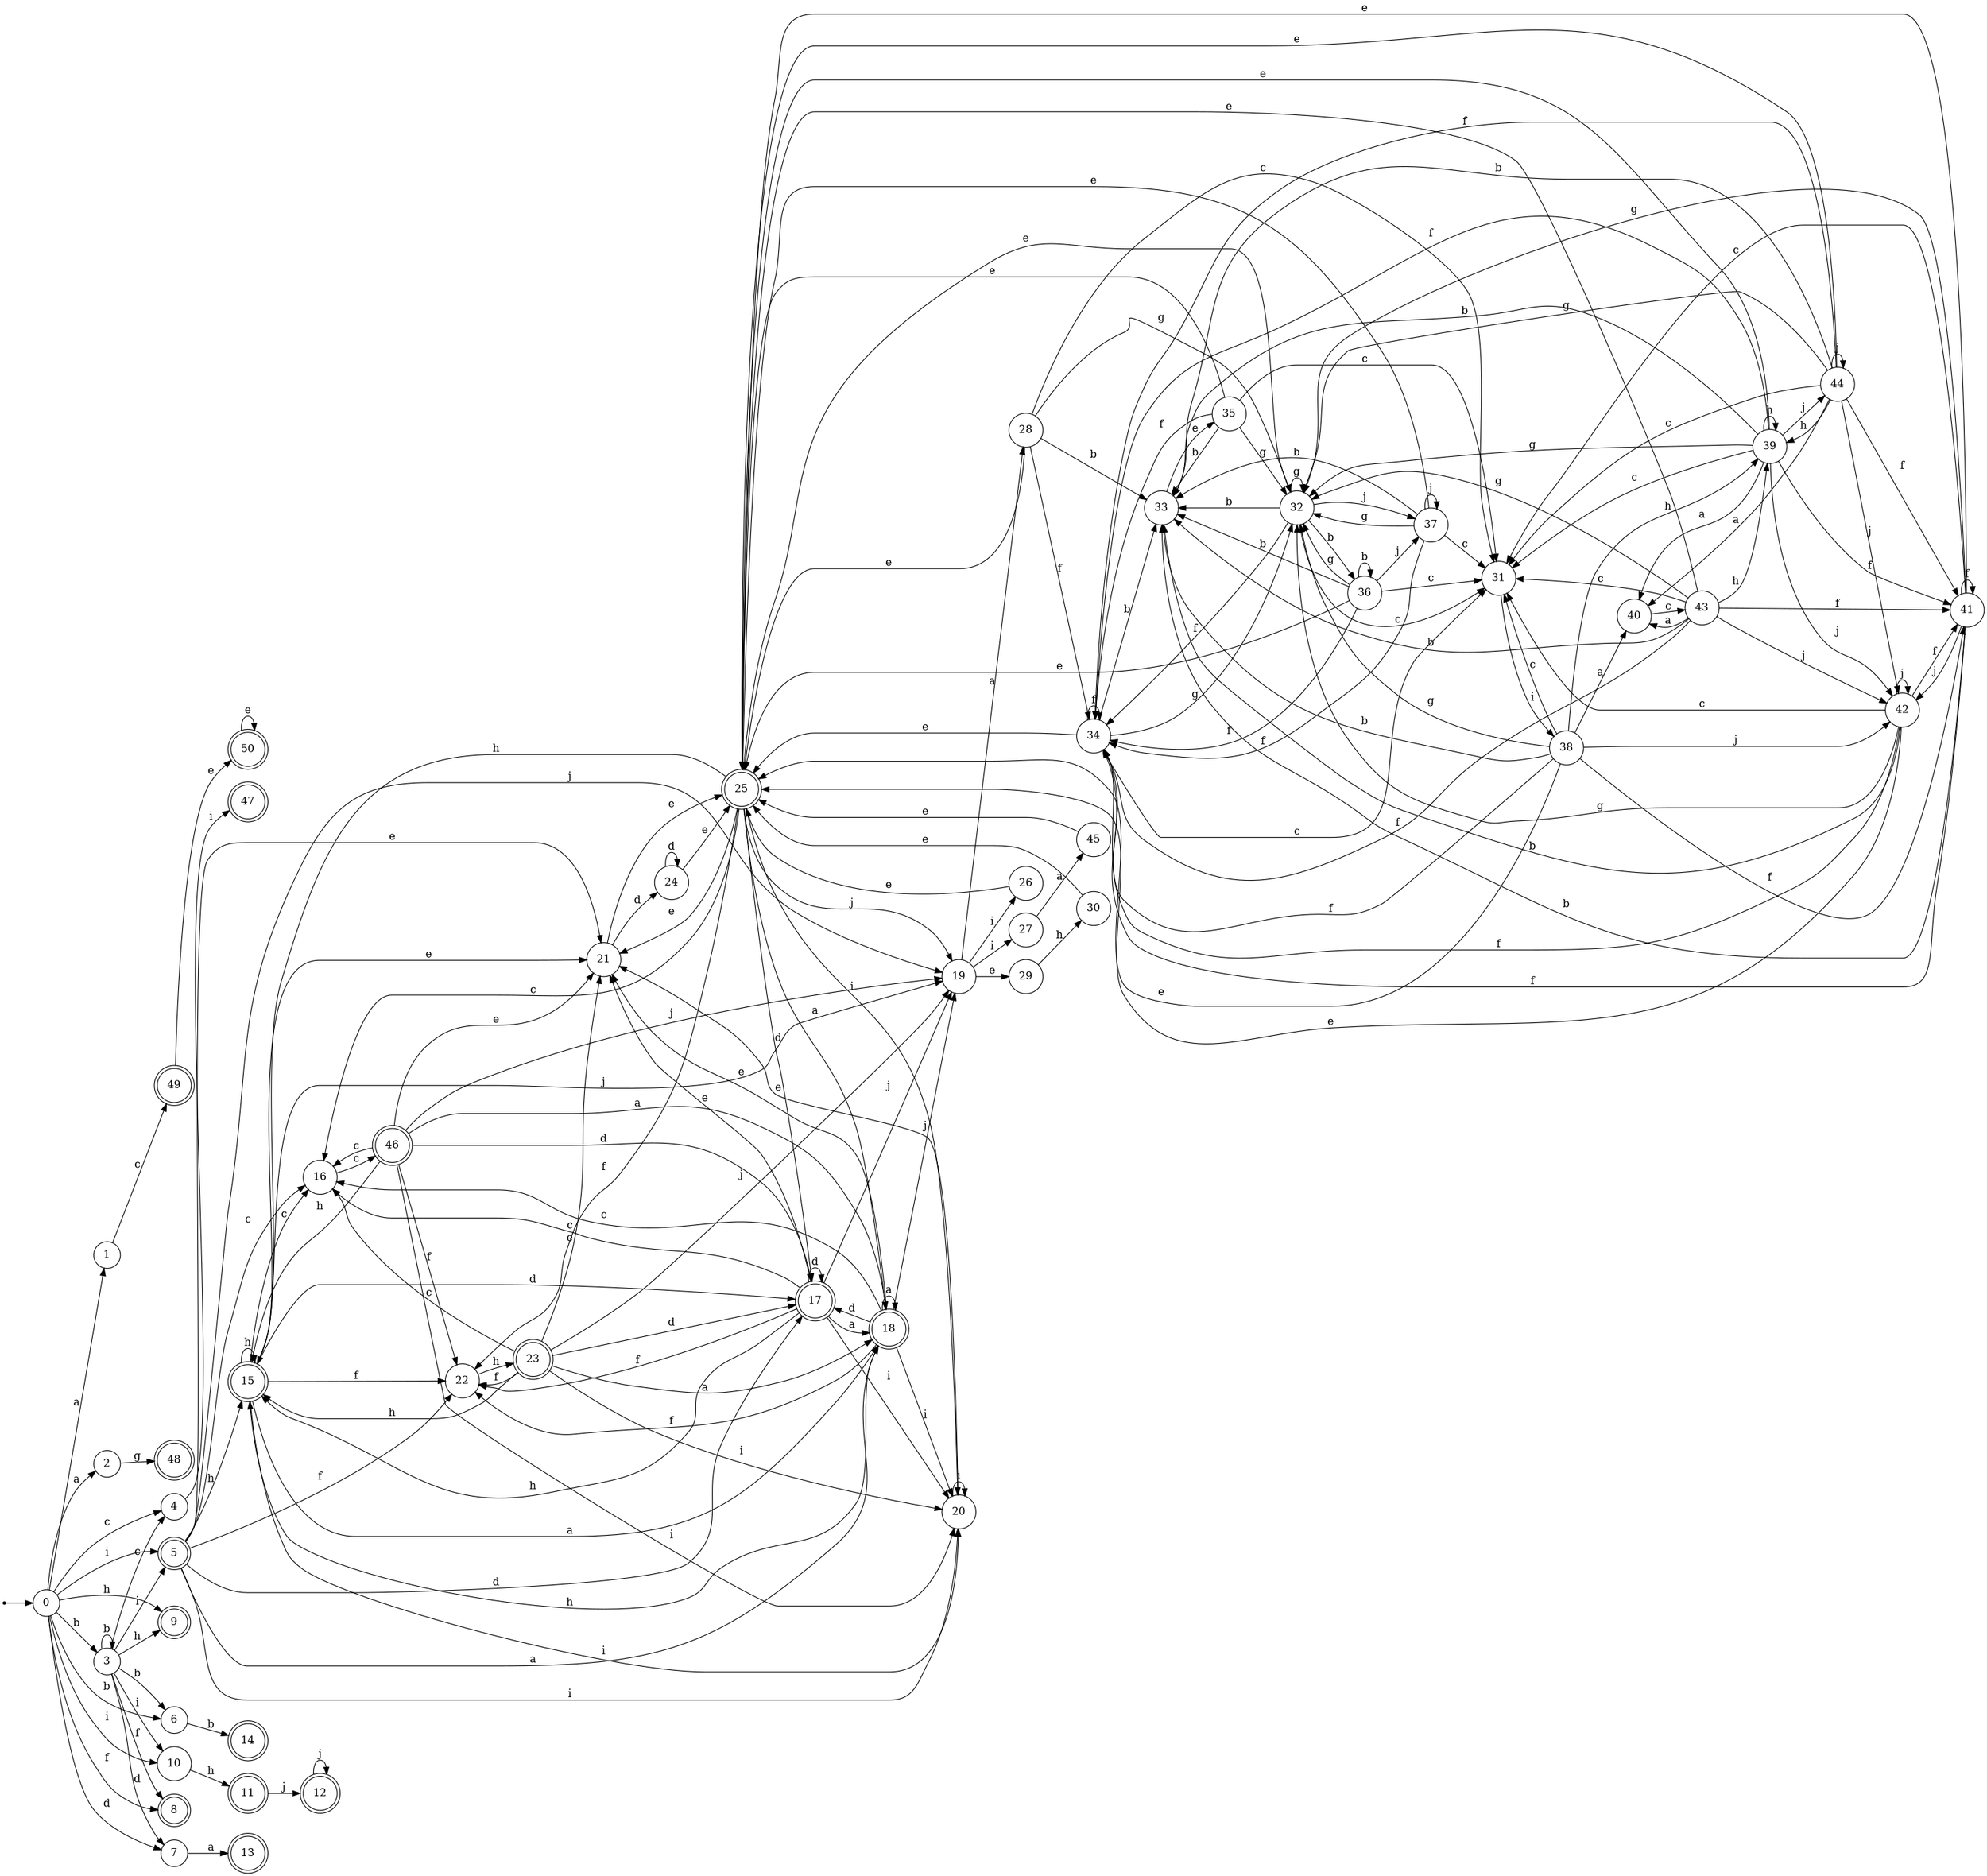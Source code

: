 digraph finite_state_machine {
rankdir=LR;
size="20,20";
node [shape = point]; "dummy0"
node [shape = circle]; "0";
"dummy0" -> "0";
node [shape = circle]; "1";
node [shape = circle]; "2";
node [shape = circle]; "3";
node [shape = circle]; "4";
node [shape = doublecircle]; "5";node [shape = circle]; "6";
node [shape = circle]; "7";
node [shape = doublecircle]; "8";node [shape = doublecircle]; "9";node [shape = circle]; "10";
node [shape = doublecircle]; "11";node [shape = doublecircle]; "12";node [shape = doublecircle]; "13";node [shape = doublecircle]; "14";node [shape = doublecircle]; "15";node [shape = circle]; "16";
node [shape = doublecircle]; "17";node [shape = doublecircle]; "18";node [shape = circle]; "19";
node [shape = circle]; "20";
node [shape = circle]; "21";
node [shape = circle]; "22";
node [shape = doublecircle]; "23";node [shape = circle]; "24";
node [shape = doublecircle]; "25";node [shape = circle]; "26";
node [shape = circle]; "27";
node [shape = circle]; "28";
node [shape = circle]; "29";
node [shape = circle]; "30";
node [shape = circle]; "31";
node [shape = circle]; "32";
node [shape = circle]; "33";
node [shape = circle]; "34";
node [shape = circle]; "35";
node [shape = circle]; "36";
node [shape = circle]; "37";
node [shape = circle]; "38";
node [shape = circle]; "39";
node [shape = circle]; "40";
node [shape = circle]; "41";
node [shape = circle]; "42";
node [shape = circle]; "43";
node [shape = circle]; "44";
node [shape = circle]; "45";
node [shape = doublecircle]; "46";node [shape = doublecircle]; "47";node [shape = doublecircle]; "48";node [shape = doublecircle]; "49";node [shape = doublecircle]; "50";"0" -> "1" [label = "a"];
 "0" -> "2" [label = "a"];
 "0" -> "3" [label = "b"];
 "0" -> "6" [label = "b"];
 "0" -> "4" [label = "c"];
 "0" -> "10" [label = "i"];
 "0" -> "5" [label = "i"];
 "0" -> "7" [label = "d"];
 "0" -> "8" [label = "f"];
 "0" -> "9" [label = "h"];
 "10" -> "11" [label = "h"];
 "11" -> "12" [label = "j"];
 "12" -> "12" [label = "j"];
 "7" -> "13" [label = "a"];
 "6" -> "14" [label = "b"];
 "5" -> "15" [label = "h"];
 "5" -> "16" [label = "c"];
 "5" -> "17" [label = "d"];
 "5" -> "18" [label = "a"];
 "5" -> "19" [label = "j"];
 "5" -> "20" [label = "i"];
 "5" -> "21" [label = "e"];
 "5" -> "22" [label = "f"];
 "22" -> "23" [label = "h"];
 "23" -> "22" [label = "f"];
 "23" -> "15" [label = "h"];
 "23" -> "16" [label = "c"];
 "23" -> "17" [label = "d"];
 "23" -> "18" [label = "a"];
 "23" -> "19" [label = "j"];
 "23" -> "20" [label = "i"];
 "23" -> "21" [label = "e"];
 "21" -> "24" [label = "d"];
 "21" -> "25" [label = "e"];
 "25" -> "19" [label = "j"];
 "25" -> "20" [label = "i"];
 "25" -> "21" [label = "e"];
 "25" -> "15" [label = "h"];
 "25" -> "16" [label = "c"];
 "25" -> "17" [label = "d"];
 "25" -> "18" [label = "a"];
 "25" -> "22" [label = "f"];
 "24" -> "24" [label = "d"];
 "24" -> "25" [label = "e"];
 "20" -> "20" [label = "i"];
 "20" -> "21" [label = "e"];
 "19" -> "26" [label = "i"];
 "19" -> "27" [label = "i"];
 "19" -> "28" [label = "a"];
 "19" -> "29" [label = "e"];
 "29" -> "30" [label = "h"];
 "30" -> "25" [label = "e"];
 "28" -> "31" [label = "c"];
 "28" -> "32" [label = "g"];
 "28" -> "33" [label = "b"];
 "28" -> "34" [label = "f"];
 "28" -> "25" [label = "e"];
 "34" -> "34" [label = "f"];
 "34" -> "31" [label = "c"];
 "34" -> "32" [label = "g"];
 "34" -> "33" [label = "b"];
 "34" -> "25" [label = "e"];
 "33" -> "35" [label = "e"];
 "35" -> "33" [label = "b"];
 "35" -> "31" [label = "c"];
 "35" -> "32" [label = "g"];
 "35" -> "34" [label = "f"];
 "35" -> "25" [label = "e"];
 "32" -> "32" [label = "g"];
 "32" -> "33" [label = "b"];
 "32" -> "36" [label = "b"];
 "32" -> "37" [label = "j"];
 "32" -> "31" [label = "c"];
 "32" -> "34" [label = "f"];
 "32" -> "25" [label = "e"];
 "37" -> "37" [label = "j"];
 "37" -> "32" [label = "g"];
 "37" -> "31" [label = "c"];
 "37" -> "33" [label = "b"];
 "37" -> "34" [label = "f"];
 "37" -> "25" [label = "e"];
 "36" -> "33" [label = "b"];
 "36" -> "36" [label = "b"];
 "36" -> "32" [label = "g"];
 "36" -> "37" [label = "j"];
 "36" -> "31" [label = "c"];
 "36" -> "34" [label = "f"];
 "36" -> "25" [label = "e"];
 "31" -> "38" [label = "i"];
 "38" -> "31" [label = "c"];
 "38" -> "39" [label = "h"];
 "38" -> "40" [label = "a"];
 "38" -> "41" [label = "f"];
 "38" -> "34" [label = "f"];
 "38" -> "42" [label = "j"];
 "38" -> "32" [label = "g"];
 "38" -> "33" [label = "b"];
 "38" -> "25" [label = "e"];
 "42" -> "42" [label = "j"];
 "42" -> "41" [label = "f"];
 "42" -> "34" [label = "f"];
 "42" -> "31" [label = "c"];
 "42" -> "32" [label = "g"];
 "42" -> "33" [label = "b"];
 "42" -> "25" [label = "e"];
 "41" -> "41" [label = "f"];
 "41" -> "34" [label = "f"];
 "41" -> "42" [label = "j"];
 "41" -> "31" [label = "c"];
 "41" -> "32" [label = "g"];
 "41" -> "33" [label = "b"];
 "41" -> "25" [label = "e"];
 "40" -> "43" [label = "c"];
 "43" -> "40" [label = "a"];
 "43" -> "39" [label = "h"];
 "43" -> "31" [label = "c"];
 "43" -> "41" [label = "f"];
 "43" -> "34" [label = "f"];
 "43" -> "42" [label = "j"];
 "43" -> "32" [label = "g"];
 "43" -> "33" [label = "b"];
 "43" -> "25" [label = "e"];
 "39" -> "39" [label = "h"];
 "39" -> "42" [label = "j"];
 "39" -> "44" [label = "j"];
 "39" -> "40" [label = "a"];
 "39" -> "31" [label = "c"];
 "39" -> "41" [label = "f"];
 "39" -> "34" [label = "f"];
 "39" -> "32" [label = "g"];
 "39" -> "33" [label = "b"];
 "39" -> "25" [label = "e"];
 "44" -> "42" [label = "j"];
 "44" -> "44" [label = "j"];
 "44" -> "39" [label = "h"];
 "44" -> "40" [label = "a"];
 "44" -> "31" [label = "c"];
 "44" -> "41" [label = "f"];
 "44" -> "34" [label = "f"];
 "44" -> "32" [label = "g"];
 "44" -> "33" [label = "b"];
 "44" -> "25" [label = "e"];
 "27" -> "45" [label = "a"];
 "45" -> "25" [label = "e"];
 "26" -> "25" [label = "e"];
 "18" -> "18" [label = "a"];
 "18" -> "15" [label = "h"];
 "18" -> "16" [label = "c"];
 "18" -> "17" [label = "d"];
 "18" -> "19" [label = "j"];
 "18" -> "20" [label = "i"];
 "18" -> "21" [label = "e"];
 "18" -> "22" [label = "f"];
 "17" -> "17" [label = "d"];
 "17" -> "15" [label = "h"];
 "17" -> "16" [label = "c"];
 "17" -> "18" [label = "a"];
 "17" -> "19" [label = "j"];
 "17" -> "20" [label = "i"];
 "17" -> "21" [label = "e"];
 "17" -> "22" [label = "f"];
 "16" -> "46" [label = "c"];
 "46" -> "16" [label = "c"];
 "46" -> "15" [label = "h"];
 "46" -> "17" [label = "d"];
 "46" -> "18" [label = "a"];
 "46" -> "19" [label = "j"];
 "46" -> "20" [label = "i"];
 "46" -> "21" [label = "e"];
 "46" -> "22" [label = "f"];
 "15" -> "15" [label = "h"];
 "15" -> "16" [label = "c"];
 "15" -> "17" [label = "d"];
 "15" -> "18" [label = "a"];
 "15" -> "19" [label = "j"];
 "15" -> "20" [label = "i"];
 "15" -> "21" [label = "e"];
 "15" -> "22" [label = "f"];
 "4" -> "47" [label = "i"];
 "3" -> "3" [label = "b"];
 "3" -> "6" [label = "b"];
 "3" -> "4" [label = "c"];
 "3" -> "10" [label = "i"];
 "3" -> "5" [label = "i"];
 "3" -> "7" [label = "d"];
 "3" -> "8" [label = "f"];
 "3" -> "9" [label = "h"];
 "2" -> "48" [label = "g"];
 "1" -> "49" [label = "c"];
 "49" -> "50" [label = "e"];
 "50" -> "50" [label = "e"];
 }
